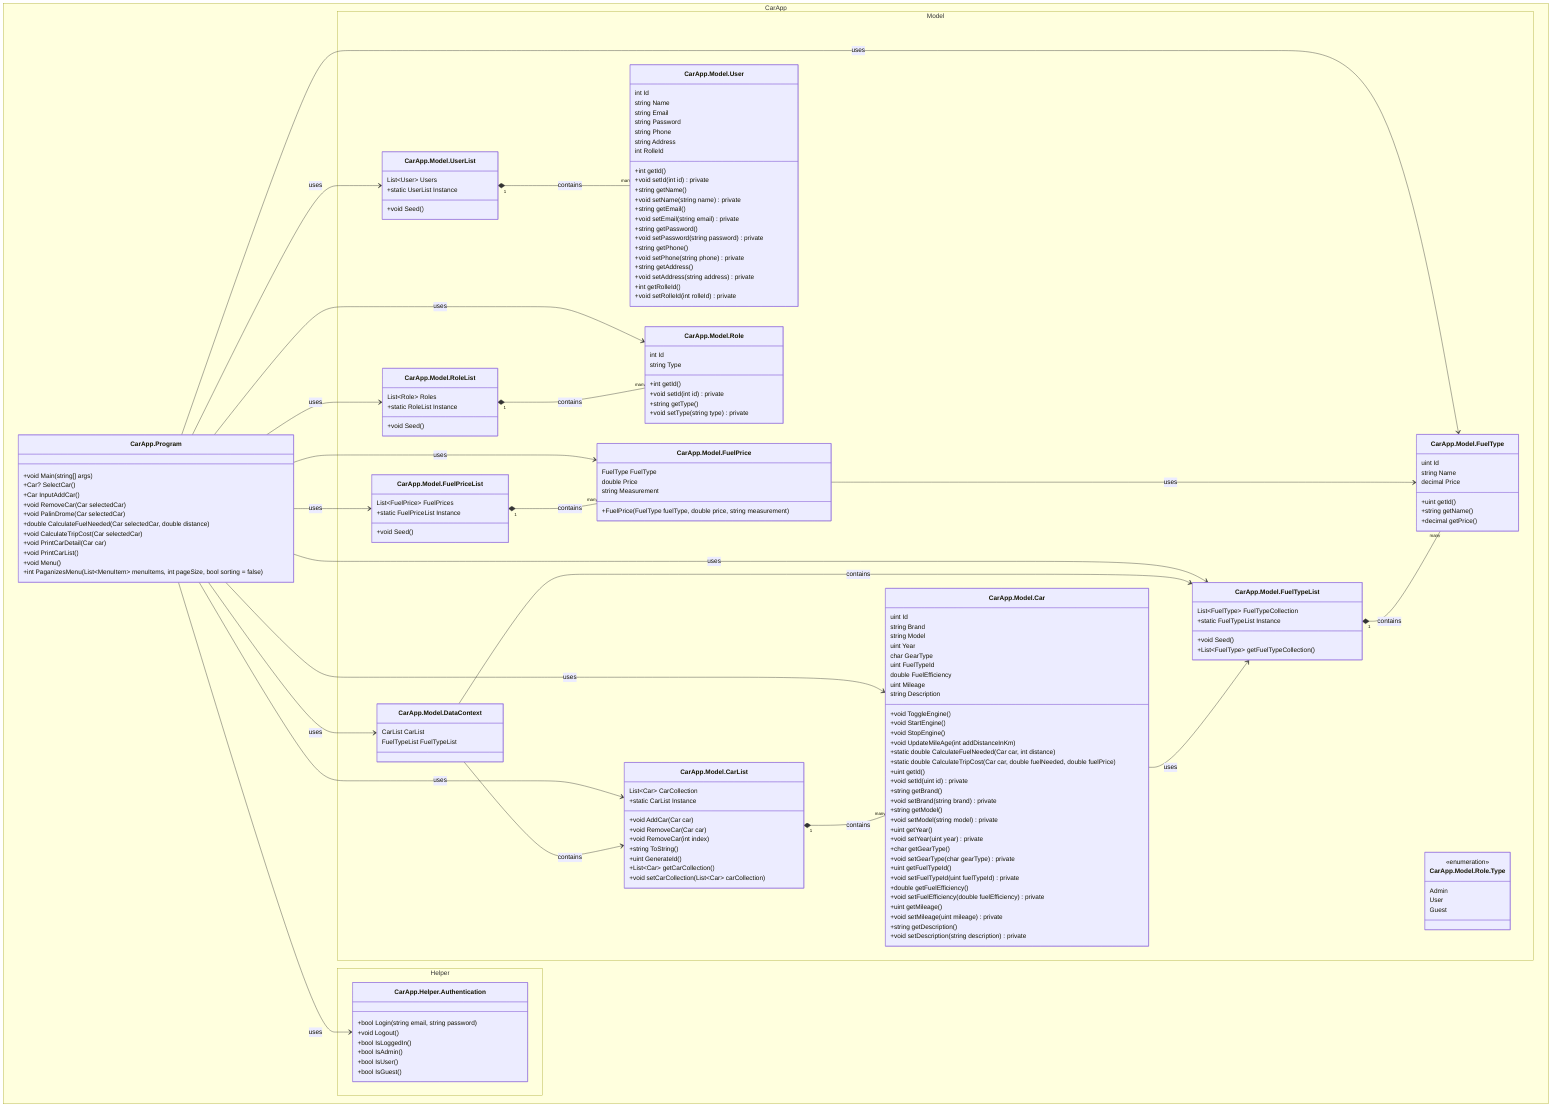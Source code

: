 ﻿classDiagram
    namespace CarApp.Model {
        class CarApp.Model.Car {
            uint Id
            string Brand
            string Model
            uint Year
            char GearType
            uint FuelTypeId
            double FuelEfficiency
            uint Mileage
            string Description
            +void ToggleEngine()
            +void StartEngine()
            +void StopEngine()
            +void UpdateMileAge(int addDistanceInKm)
            +static double CalculateFuelNeeded(Car car, int distance)
            +static double CalculateTripCost(Car car, double fuelNeeded, double fuelPrice)
            +uint getId()
            +void setId(uint id) private
            +string getBrand()
            +void setBrand(string brand) private
            +string getModel()
            +void setModel(string model) private
            +uint getYear()
            +void setYear(uint year) private
            +char getGearType()
            +void setGearType(char gearType) private
            +uint getFuelTypeId()
            +void setFuelTypeId(uint fuelTypeId) private
            +double getFuelEfficiency()
            +void setFuelEfficiency(double fuelEfficiency) private
            +uint getMileage()
            +void setMileage(uint mileage) private
            +string getDescription()
            +void setDescription(string description) private
        }

        class CarApp.Model.FuelType {
            uint Id
            string Name
            decimal Price
            +uint getId()
            +string getName()
            +decimal getPrice()
        }

        class CarApp.Model.CarList {
            List~Car~ CarCollection
            +static CarList Instance
            +void AddCar(Car car)
            +void RemoveCar(Car car)
            +void RemoveCar(int index)
            +string ToString()
            +uint GenerateId()
            +List~Car~ getCarCollection()
            +void setCarCollection(List~Car~ carCollection)
        }

        class CarApp.Model.FuelTypeList {
            List~FuelType~ FuelTypeCollection
            +static FuelTypeList Instance
            +void Seed()
            +List~FuelType~ getFuelTypeCollection()
        }

        class CarApp.Model.User {
            int Id
            string Name
            string Email
            string Password
            string Phone
            string Address
            int RolleId
            +int getId()
            +void setId(int id) private
            +string getName()
            +void setName(string name) private
            +string getEmail()
            +void setEmail(string email) private
            +string getPassword()
            +void setPassword(string password) private
            +string getPhone()
            +void setPhone(string phone) private
            +string getAddress()
            +void setAddress(string address) private
            +int getRolleId()
            +void setRolleId(int rolleId) private
        }

        class CarApp.Model.UserList {
            List~User~ Users
            +static UserList Instance
            +void Seed()
        }

        class CarApp.Model.Role {
            int Id
            string Type
            +int getId()
            +void setId(int id) private
            +string getType()
            +void setType(string type) private
        }

        class CarApp.Model.RoleList {
            List~Role~ Roles
            +static RoleList Instance
            +void Seed()
        }

        class CarApp.Model.Role.Type {
            <<enumeration>>
            Admin
            User
            Guest
        }

        class CarApp.Model.DataContext {
            CarList CarList
            FuelTypeList FuelTypeList
        }

        class CarApp.Model.FuelPrice {
            FuelType FuelType
            double Price
            string Measurement
            +FuelPrice(FuelType fuelType, double price, string measurement)
        }

        class CarApp.Model.FuelPriceList {
            List~FuelPrice~ FuelPrices
            +static FuelPriceList Instance
            +void Seed()
        }
    }

    namespace CarApp.Helper {
        class CarApp.Helper.Authentication {
            +bool Login(string email, string password)
            +void Logout()
            +bool IsLoggedIn()
            +bool IsAdmin()
            +bool IsUser()
            +bool IsGuest()
        }
    }

    namespace CarApp {
        class CarApp.Program {
            +void Main(string[] args)
            +Car? SelectCar()
            +Car InputAddCar()
            +void RemoveCar(Car selectedCar)
            +void PalinDrome(Car selectedCar)
            +double CalculateFuelNeeded(Car selectedCar, double distance)
            +void CalculateTripCost(Car selectedCar)
            +void PrintCarDetail(Car car)
            +void PrintCarList()
            +void Menu()
            +int PaganizesMenu(List~MenuItem~ menuItems, int pageSize, bool sorting = false)
        }
    }

    CarApp.Model.Car --> CarApp.Model.FuelTypeList : uses
    CarApp.Model.CarList "1" *-- "many" CarApp.Model.Car : contains
    CarApp.Model.FuelTypeList "1" *-- "many" CarApp.Model.FuelType : contains
    CarApp.Model.UserList "1" *-- "many" CarApp.Model.User : contains
    CarApp.Model.RoleList "1" *-- "many" CarApp.Model.Role : contains
    CarApp.Model.DataContext --> CarApp.Model.CarList : contains
    CarApp.Model.DataContext --> CarApp.Model.FuelTypeList : contains
    CarApp.Model.FuelPriceList "1" *-- "many" CarApp.Model.FuelPrice : contains
    CarApp.Model.FuelPrice --> CarApp.Model.FuelType : uses
    CarApp.Program --> CarApp.Model.CarList : uses
    CarApp.Program --> CarApp.Model.FuelTypeList : uses
    CarApp.Program --> CarApp.Model.Car : uses
    CarApp.Program --> CarApp.Model.FuelType : uses
    CarApp.Program --> CarApp.Model.FuelPriceList : uses
    CarApp.Program --> CarApp.Model.FuelPrice : uses
    CarApp.Program --> CarApp.Model.UserList : uses
    CarApp.Program --> CarApp.Model.RoleList : uses
    CarApp.Program --> CarApp.Model.Role : uses
    CarApp.Program --> CarApp.Model.DataContext : uses
    CarApp.Program --> CarApp.Helper.Authentication : uses